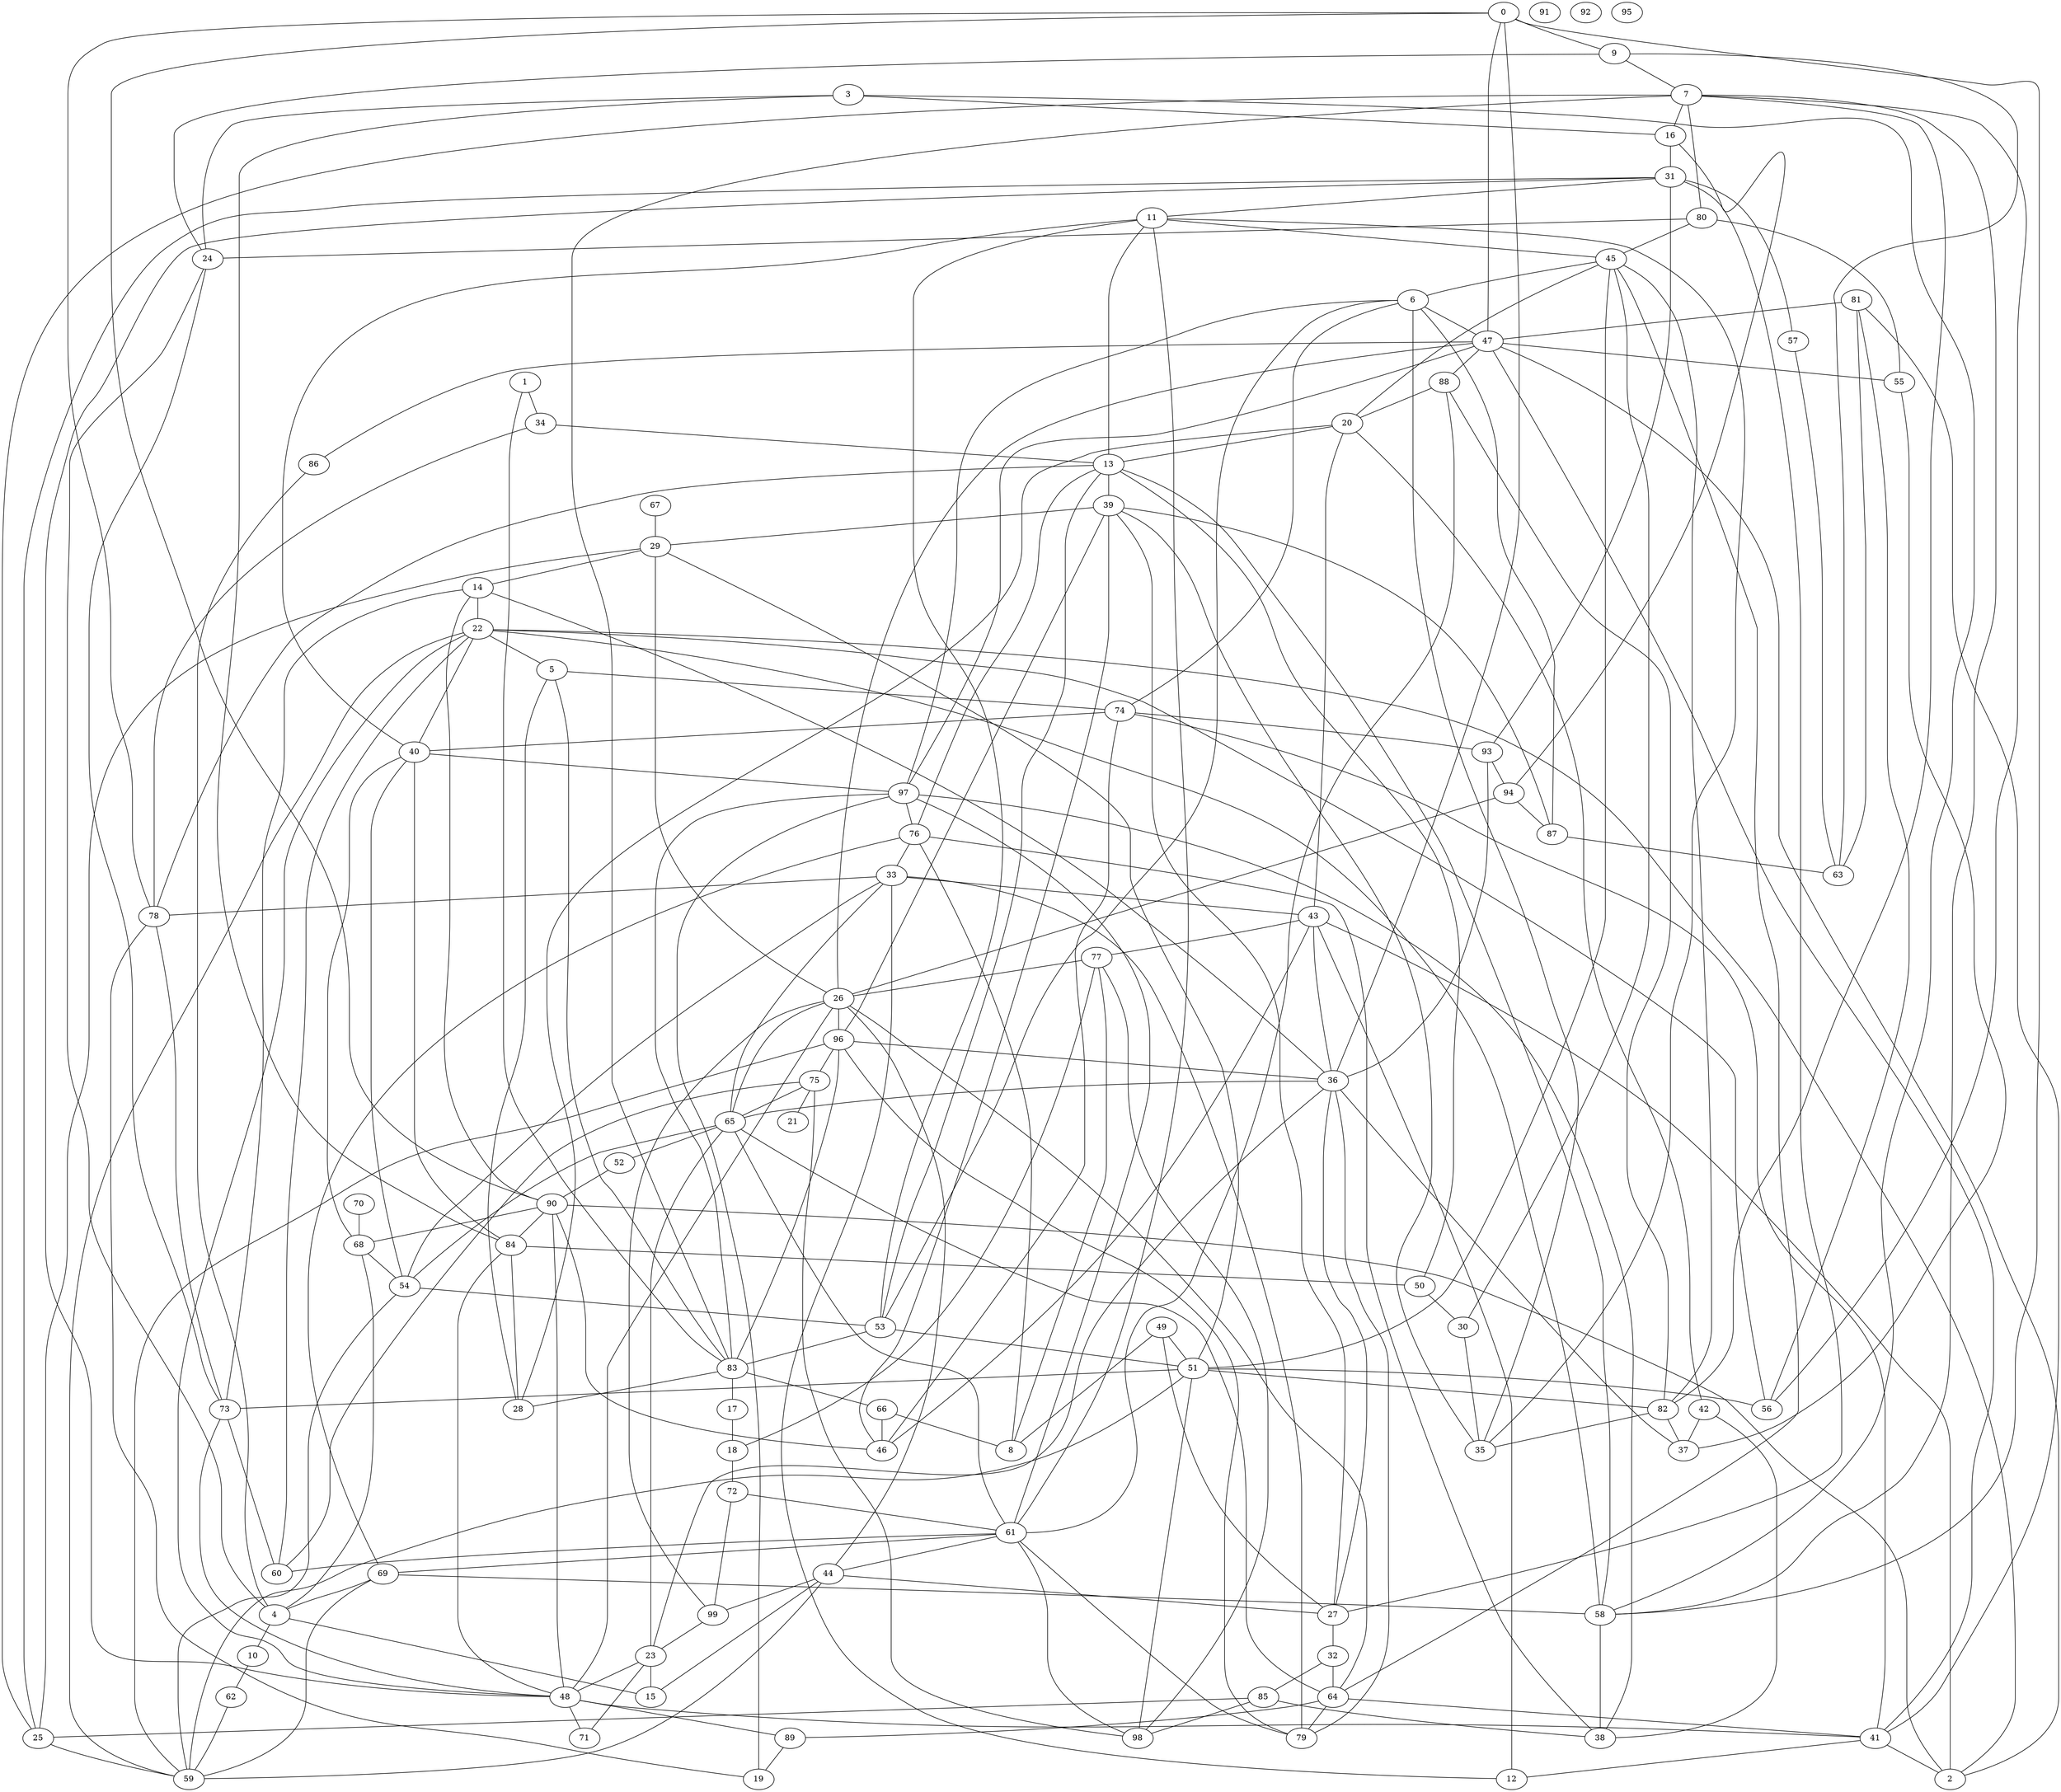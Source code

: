 graph {
	0 [label=0]
	1 [label=1]
	2 [label=2]
	3 [label=3]
	4 [label=4]
	5 [label=5]
	6 [label=6]
	7 [label=7]
	8 [label=8]
	9 [label=9]
	10 [label=10]
	11 [label=11]
	12 [label=12]
	13 [label=13]
	14 [label=14]
	15 [label=15]
	16 [label=16]
	17 [label=17]
	18 [label=18]
	19 [label=19]
	20 [label=20]
	21 [label=21]
	22 [label=22]
	23 [label=23]
	24 [label=24]
	25 [label=25]
	26 [label=26]
	27 [label=27]
	28 [label=28]
	29 [label=29]
	30 [label=30]
	31 [label=31]
	32 [label=32]
	33 [label=33]
	34 [label=34]
	35 [label=35]
	36 [label=36]
	37 [label=37]
	38 [label=38]
	39 [label=39]
	40 [label=40]
	41 [label=41]
	42 [label=42]
	43 [label=43]
	44 [label=44]
	45 [label=45]
	46 [label=46]
	47 [label=47]
	48 [label=48]
	49 [label=49]
	50 [label=50]
	51 [label=51]
	52 [label=52]
	53 [label=53]
	54 [label=54]
	55 [label=55]
	56 [label=56]
	57 [label=57]
	58 [label=58]
	59 [label=59]
	60 [label=60]
	61 [label=61]
	62 [label=62]
	63 [label=63]
	64 [label=64]
	65 [label=65]
	66 [label=66]
	67 [label=67]
	68 [label=68]
	69 [label=69]
	70 [label=70]
	71 [label=71]
	72 [label=72]
	73 [label=73]
	74 [label=74]
	75 [label=75]
	76 [label=76]
	77 [label=77]
	78 [label=78]
	79 [label=79]
	80 [label=80]
	81 [label=81]
	82 [label=82]
	83 [label=83]
	84 [label=84]
	85 [label=85]
	86 [label=86]
	87 [label=87]
	88 [label=88]
	89 [label=89]
	90 [label=90]
	91 [label=91]
	92 [label=92]
	93 [label=93]
	94 [label=94]
	95 [label=95]
	96 [label=96]
	97 [label=97]
	98 [label=98]
	99 [label=99]
	65 -- 26
	20 -- 42
	65 -- 64
	13 -- 11
	82 -- 45
	81 -- 63
	84 -- 50
	18 -- 72
	97 -- 61
	40 -- 97
	27 -- 36
	6 -- 47
	20 -- 13
	42 -- 37
	61 -- 44
	7 -- 25
	57 -- 63
	94 -- 26
	82 -- 7
	26 -- 29
	22 -- 59
	61 -- 88
	58 -- 7
	97 -- 19
	70 -- 68
	76 -- 13
	4 -- 15
	72 -- 99
	0 -- 9
	23 -- 36
	59 -- 54
	25 -- 59
	51 -- 82
	22 -- 40
	80 -- 24
	87 -- 63
	6 -- 35
	83 -- 66
	45 -- 6
	31 -- 11
	31 -- 25
	61 -- 69
	44 -- 26
	33 -- 43
	58 -- 13
	80 -- 55
	11 -- 45
	29 -- 14
	14 -- 22
	3 -- 58
	83 -- 7
	61 -- 60
	6 -- 74
	90 -- 0
	53 -- 13
	56 -- 22
	43 -- 2
	3 -- 24
	27 -- 39
	7 -- 16
	67 -- 29
	51 -- 29
	12 -- 33
	7 -- 56
	54 -- 53
	50 -- 13
	48 -- 41
	39 -- 96
	0 -- 36
	9 -- 7
	81 -- 41
	5 -- 83
	84 -- 40
	14 -- 73
	10 -- 62
	24 -- 9
	84 -- 48
	8 -- 76
	3 -- 16
	8 -- 77
	23 -- 48
	44 -- 99
	85 -- 98
	4 -- 10
	41 -- 2
	66 -- 8
	94 -- 87
	83 -- 28
	85 -- 25
	44 -- 59
	32 -- 64
	69 -- 76
	74 -- 93
	58 -- 38
	59 -- 96
	40 -- 68
	97 -- 47
	30 -- 35
	51 -- 59
	90 -- 2
	65 -- 52
	54 -- 33
	1 -- 34
	46 -- 90
	0 -- 58
	76 -- 33
	83 -- 17
	75 -- 60
	82 -- 35
	44 -- 15
	74 -- 46
	41 -- 12
	96 -- 75
	75 -- 65
	99 -- 26
	73 -- 48
	44 -- 27
	37 -- 36
	64 -- 26
	18 -- 77
	38 -- 97
	64 -- 89
	48 -- 89
	79 -- 96
	7 -- 80
	34 -- 78
	33 -- 65
	88 -- 20
	43 -- 12
	84 -- 28
	23 -- 71
	17 -- 18
	49 -- 51
	53 -- 83
	64 -- 79
	83 -- 97
	4 -- 68
	47 -- 86
	61 -- 65
	77 -- 26
	6 -- 53
	11 -- 61
	45 -- 64
	66 -- 46
	51 -- 73
	40 -- 54
	30 -- 45
	50 -- 30
	45 -- 51
	6 -- 87
	75 -- 21
	38 -- 76
	49 -- 27
	5 -- 74
	80 -- 45
	0 -- 78
	47 -- 55
	53 -- 51
	3 -- 84
	98 -- 77
	69 -- 58
	39 -- 87
	47 -- 2
	9 -- 63
	16 -- 31
	36 -- 65
	97 -- 6
	52 -- 90
	20 -- 28
	26 -- 96
	32 -- 85
	81 -- 56
	69 -- 59
	68 -- 54
	82 -- 37
	90 -- 84
	47 -- 41
	78 -- 19
	1 -- 83
	93 -- 31
	42 -- 38
	93 -- 36
	14 -- 36
	75 -- 98
	99 -- 23
	40 -- 11
	39 -- 46
	89 -- 19
	2 -- 22
	55 -- 37
	69 -- 4
	61 -- 79
	86 -- 4
	94 -- 16
	73 -- 60
	33 -- 79
	82 -- 88
	33 -- 78
	24 -- 73
	81 -- 47
	13 -- 39
	43 -- 77
	72 -- 61
	27 -- 32
	25 -- 29
	96 -- 36
	74 -- 40
	47 -- 0
	90 -- 14
	51 -- 98
	97 -- 76
	78 -- 13
	24 -- 4
	48 -- 26
	5 -- 28
	34 -- 13
	78 -- 73
	85 -- 38
	31 -- 57
	51 -- 56
	60 -- 22
	64 -- 41
	62 -- 59
	43 -- 36
	22 -- 48
	47 -- 26
	98 -- 61
	27 -- 31
	65 -- 54
	39 -- 29
	93 -- 94
	45 -- 20
	46 -- 43
	11 -- 35
	39 -- 35
	48 -- 71
	49 -- 8
	23 -- 15
	79 -- 36
	47 -- 88
	23 -- 65
	22 -- 5
	83 -- 96
	58 -- 22
	90 -- 68
	41 -- 74
	48 -- 31
	90 -- 48
	43 -- 20
	11 -- 53
}
